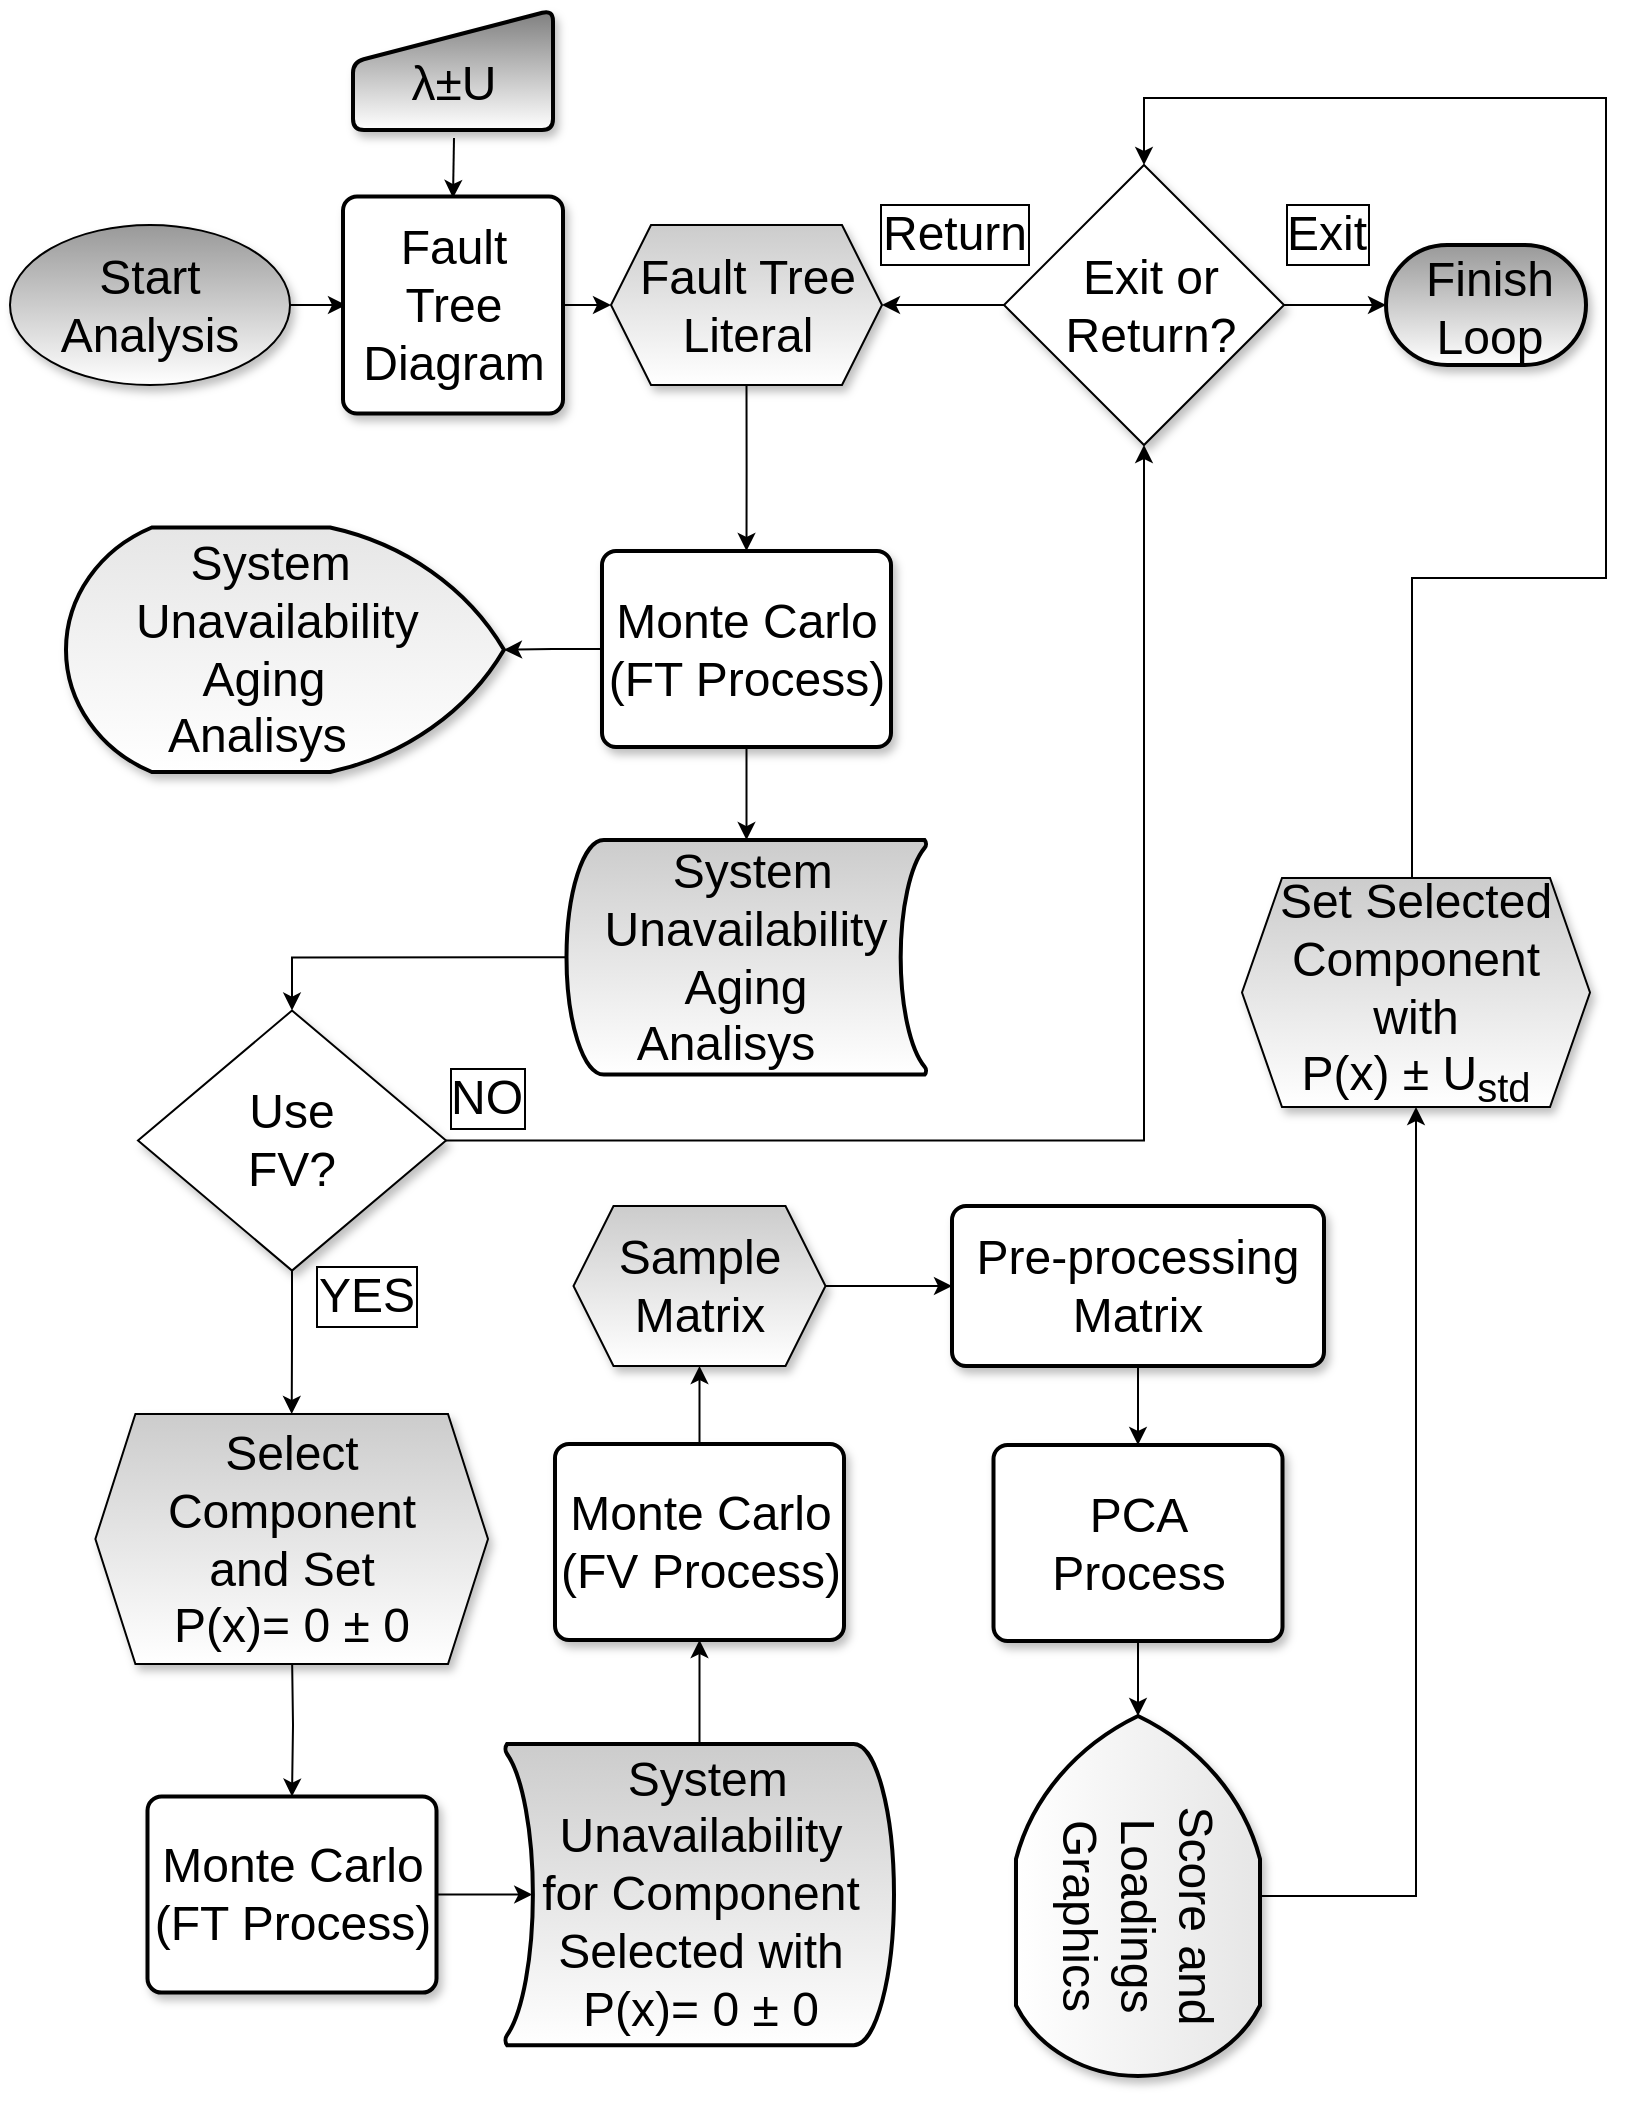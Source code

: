 <mxfile version="13.10.9"><diagram id="ciHa65B2Lc_Iv_j9AHBc" name="Page-1"><mxGraphModel dx="2310" dy="1910" grid="1" gridSize="10" guides="1" tooltips="1" connect="1" arrows="1" fold="1" page="1" pageScale="1" pageWidth="827" pageHeight="1169" math="0" shadow="0"><root><mxCell id="0"/><mxCell id="1" parent="0"/><mxCell id="8h_HGcMXvsaOyTs7ctww-1" style="edgeStyle=orthogonalEdgeStyle;rounded=0;orthogonalLoop=1;jettySize=auto;html=1;exitX=1;exitY=0.5;exitDx=0;exitDy=0;entryX=0;entryY=0.5;entryDx=0;entryDy=0;fontSize=20;" parent="1" source="8h_HGcMXvsaOyTs7ctww-2" edge="1"><mxGeometry relative="1" as="geometry"><mxPoint x="-650" y="-1016.5" as="targetPoint"/></mxGeometry></mxCell><mxCell id="8h_HGcMXvsaOyTs7ctww-2" value="Start Analysis" style="ellipse;whiteSpace=wrap;html=1;fontSize=24;fillColor=#999999;gradientColor=#ffffff;shadow=1;sketch=0;" parent="1" vertex="1"><mxGeometry x="-818" y="-1056.5" width="140" height="80" as="geometry"/></mxCell><mxCell id="8h_HGcMXvsaOyTs7ctww-3" style="edgeStyle=orthogonalEdgeStyle;rounded=0;orthogonalLoop=1;jettySize=auto;html=1;exitX=1;exitY=0.5;exitDx=0;exitDy=0;entryX=0;entryY=0.5;entryDx=0;entryDy=0;fontSize=20;" parent="1" target="8h_HGcMXvsaOyTs7ctww-5" edge="1"><mxGeometry relative="1" as="geometry"><mxPoint x="-543" y="-1016.5" as="sourcePoint"/></mxGeometry></mxCell><mxCell id="8h_HGcMXvsaOyTs7ctww-136" style="edgeStyle=orthogonalEdgeStyle;rounded=0;orthogonalLoop=1;jettySize=auto;html=1;exitX=0.5;exitY=1;exitDx=0;exitDy=0;" parent="1" source="8h_HGcMXvsaOyTs7ctww-5" target="8h_HGcMXvsaOyTs7ctww-31" edge="1"><mxGeometry relative="1" as="geometry"/></mxCell><mxCell id="8h_HGcMXvsaOyTs7ctww-5" value="Fault Tree Literal" style="shape=hexagon;perimeter=hexagonPerimeter2;whiteSpace=wrap;html=1;fixedSize=1;fontSize=24;fillColor=#CCCCCC;gradientColor=#ffffff;shadow=1;" parent="1" vertex="1"><mxGeometry x="-517.5" y="-1056.5" width="135.5" height="80" as="geometry"/></mxCell><mxCell id="8h_HGcMXvsaOyTs7ctww-6" value="Exit" style="edgeStyle=orthogonalEdgeStyle;rounded=0;orthogonalLoop=1;jettySize=auto;html=1;exitX=1;exitY=0.5;exitDx=0;exitDy=0;entryX=0;entryY=0.5;entryDx=0;entryDy=0;fontSize=24;labelPosition=center;verticalLabelPosition=top;align=center;verticalAlign=bottom;sketch=0;labelBorderColor=#000000;" parent="1" edge="1"><mxGeometry x="0.048" y="18" relative="1" as="geometry"><mxPoint x="-193" y="-1016.5" as="sourcePoint"/><mxPoint x="-130" y="-1016.5" as="targetPoint"/><mxPoint as="offset"/></mxGeometry></mxCell><mxCell id="8h_HGcMXvsaOyTs7ctww-7" value="Return" style="edgeStyle=orthogonalEdgeStyle;rounded=0;orthogonalLoop=1;jettySize=auto;html=1;exitX=0;exitY=0.5;exitDx=0;exitDy=0;entryX=1;entryY=0.5;entryDx=0;entryDy=0;fontSize=24;labelPosition=center;verticalLabelPosition=top;align=center;verticalAlign=bottom;labelBorderColor=#000000;" parent="1" source="8h_HGcMXvsaOyTs7ctww-8" target="8h_HGcMXvsaOyTs7ctww-5" edge="1"><mxGeometry x="-0.159" y="-18" relative="1" as="geometry"><mxPoint as="offset"/></mxGeometry></mxCell><mxCell id="8h_HGcMXvsaOyTs7ctww-8" value="Exit or Return?" style="rhombus;whiteSpace=wrap;html=1;fontSize=24;fillColor=#FFFFFF;shadow=1;spacingRight=-7;" parent="1" vertex="1"><mxGeometry x="-321" y="-1086.5" width="140" height="140" as="geometry"/></mxCell><mxCell id="8h_HGcMXvsaOyTs7ctww-9" style="edgeStyle=orthogonalEdgeStyle;rounded=0;orthogonalLoop=1;jettySize=auto;html=1;entryX=0.5;entryY=0;entryDx=0;entryDy=0;fontSize=20;" parent="1" edge="1"><mxGeometry relative="1" as="geometry"><mxPoint x="-596" y="-1100" as="sourcePoint"/><mxPoint x="-596.5" y="-1070" as="targetPoint"/></mxGeometry></mxCell><mxCell id="8h_HGcMXvsaOyTs7ctww-139" value="NO" style="edgeStyle=orthogonalEdgeStyle;rounded=0;orthogonalLoop=1;jettySize=auto;html=1;exitX=1;exitY=0.5;exitDx=0;exitDy=0;entryX=0.5;entryY=1;entryDx=0;entryDy=0;labelBorderColor=#000000;fontSize=24;" parent="1" source="8h_HGcMXvsaOyTs7ctww-12" target="8h_HGcMXvsaOyTs7ctww-8" edge="1"><mxGeometry x="-0.943" y="21" relative="1" as="geometry"><mxPoint as="offset"/></mxGeometry></mxCell><mxCell id="8h_HGcMXvsaOyTs7ctww-173" value="YES" style="edgeStyle=orthogonalEdgeStyle;rounded=0;orthogonalLoop=1;jettySize=auto;html=1;exitX=0.5;exitY=1;exitDx=0;exitDy=0;entryX=0.5;entryY=0;entryDx=0;entryDy=0;fontSize=24;labelBorderColor=#000000;" parent="1" source="8h_HGcMXvsaOyTs7ctww-12" target="8h_HGcMXvsaOyTs7ctww-14" edge="1"><mxGeometry x="-0.619" y="37" relative="1" as="geometry"><mxPoint y="-1" as="offset"/></mxGeometry></mxCell><mxCell id="8h_HGcMXvsaOyTs7ctww-12" value="&lt;div&gt;Use &lt;br&gt;&lt;/div&gt;&lt;div&gt;FV?&lt;/div&gt;" style="rhombus;whiteSpace=wrap;html=1;fontSize=24;fillColor=#FFFFFF;shadow=1;" parent="1" vertex="1"><mxGeometry x="-754" y="-663.7" width="154" height="130" as="geometry"/></mxCell><mxCell id="8h_HGcMXvsaOyTs7ctww-149" style="edgeStyle=orthogonalEdgeStyle;rounded=0;orthogonalLoop=1;jettySize=auto;html=1;exitX=0.5;exitY=1;exitDx=0;exitDy=0;entryX=0.5;entryY=0;entryDx=0;entryDy=0;fontSize=24;" parent="1" target="8h_HGcMXvsaOyTs7ctww-147" edge="1"><mxGeometry relative="1" as="geometry"><mxPoint x="-677" y="-343" as="sourcePoint"/></mxGeometry></mxCell><mxCell id="8h_HGcMXvsaOyTs7ctww-14" value="&lt;div&gt;Select Component &lt;br&gt;&lt;/div&gt;&lt;div&gt;and Set &lt;br&gt;&lt;/div&gt;&lt;div&gt;P(x)= 0&lt;span class=&quot;aCOpRe&quot;&gt;&lt;span&gt; ±&lt;/span&gt;&lt;/span&gt; 0&lt;/div&gt;" style="shape=hexagon;perimeter=hexagonPerimeter2;whiteSpace=wrap;html=1;fixedSize=1;fontSize=24;fillColor=#CCCCCC;gradientColor=#ffffff;shadow=1;sketch=0;rounded=0;" parent="1" vertex="1"><mxGeometry x="-775.3" y="-462" width="196.3" height="125" as="geometry"/></mxCell><mxCell id="8h_HGcMXvsaOyTs7ctww-15" value="Finish Loop" style="strokeWidth=2;html=1;shape=mxgraph.flowchart.terminator;whiteSpace=wrap;fillColor=#999999;fontSize=24;gradientColor=#ffffff;shadow=1;spacingBottom=-3;spacingRight=-4;" parent="1" vertex="1"><mxGeometry x="-130" y="-1046.5" width="100" height="60" as="geometry"/></mxCell><mxCell id="8h_HGcMXvsaOyTs7ctww-16" value="&lt;span class=&quot;aCOpRe&quot; style=&quot;font-size: 24px;&quot;&gt;&lt;span style=&quot;font-size: 24px;&quot;&gt;λ&lt;/span&gt;&lt;/span&gt;&lt;span class=&quot;aCOpRe&quot; style=&quot;font-size: 24px;&quot;&gt;&lt;span style=&quot;font-size: 24px;&quot;&gt;&lt;span class=&quot;aCOpRe&quot; style=&quot;font-size: 24px;&quot;&gt;&lt;span style=&quot;font-size: 24px;&quot;&gt;±&lt;/span&gt;&lt;/span&gt;U&lt;/span&gt;&lt;/span&gt;" style="html=1;strokeWidth=2;shape=manualInput;whiteSpace=wrap;rounded=1;size=26;arcSize=11;fillColor=#808080;fontSize=24;gradientColor=#ffffff;shadow=1;spacingBottom=-13;" parent="1" vertex="1"><mxGeometry x="-646.5" y="-1164" width="100" height="60" as="geometry"/></mxCell><mxCell id="8h_HGcMXvsaOyTs7ctww-17" value="Fault Tree Diagram" style="rounded=1;whiteSpace=wrap;html=1;absoluteArcSize=1;arcSize=14;strokeWidth=2;fillColor=#FFFFFF;fontSize=24;glass=0;shadow=1;" parent="1" vertex="1"><mxGeometry x="-651.5" y="-1070.75" width="110" height="108.5" as="geometry"/></mxCell><mxCell id="8h_HGcMXvsaOyTs7ctww-162" style="edgeStyle=orthogonalEdgeStyle;rounded=0;orthogonalLoop=1;jettySize=auto;html=1;exitX=1;exitY=0.5;exitDx=0;exitDy=0;entryX=0;entryY=0.5;entryDx=0;entryDy=0;fontSize=24;" parent="1" source="8h_HGcMXvsaOyTs7ctww-19" target="8h_HGcMXvsaOyTs7ctww-21" edge="1"><mxGeometry relative="1" as="geometry"/></mxCell><mxCell id="8h_HGcMXvsaOyTs7ctww-19" value="Sample Matrix" style="shape=hexagon;perimeter=hexagonPerimeter2;whiteSpace=wrap;html=1;fixedSize=1;fontSize=24;fillColor=#CCCCCC;gradientColor=#ffffff;shadow=1;" parent="1" vertex="1"><mxGeometry x="-536.25" y="-566" width="126" height="80" as="geometry"/></mxCell><mxCell id="8h_HGcMXvsaOyTs7ctww-169" style="edgeStyle=orthogonalEdgeStyle;rounded=0;orthogonalLoop=1;jettySize=auto;html=1;exitX=0.5;exitY=1;exitDx=0;exitDy=0;entryX=0.5;entryY=0;entryDx=0;entryDy=0;fontSize=24;" parent="1" source="8h_HGcMXvsaOyTs7ctww-21" target="8h_HGcMXvsaOyTs7ctww-168" edge="1"><mxGeometry relative="1" as="geometry"/></mxCell><mxCell id="8h_HGcMXvsaOyTs7ctww-21" value="&lt;div style=&quot;font-size: 24px&quot; align=&quot;center&quot;&gt;Pre-processing Matrix&lt;br&gt;&lt;/div&gt;" style="rounded=1;whiteSpace=wrap;html=1;absoluteArcSize=1;arcSize=14;strokeWidth=2;fillColor=#FFFFFF;fontSize=24;align=center;shadow=1;" parent="1" vertex="1"><mxGeometry x="-347" y="-566" width="186" height="80" as="geometry"/></mxCell><mxCell id="8h_HGcMXvsaOyTs7ctww-172" style="edgeStyle=orthogonalEdgeStyle;rounded=0;orthogonalLoop=1;jettySize=auto;html=1;exitX=0.5;exitY=0;exitDx=0;exitDy=0;exitPerimeter=0;entryX=0.5;entryY=1;entryDx=0;entryDy=0;fontSize=24;" parent="1" source="8h_HGcMXvsaOyTs7ctww-26" target="8h_HGcMXvsaOyTs7ctww-154" edge="1"><mxGeometry relative="1" as="geometry"/></mxCell><mxCell id="8h_HGcMXvsaOyTs7ctww-26" value="Score and Loadings Graphics" style="strokeWidth=2;html=1;shape=mxgraph.flowchart.display;whiteSpace=wrap;fillColor=#E6E6E6;fontSize=24;align=center;gradientColor=#ffffff;shadow=1;spacingRight=-19;rotation=90;" parent="1" vertex="1"><mxGeometry x="-344.0" y="-282" width="180" height="122" as="geometry"/></mxCell><mxCell id="8h_HGcMXvsaOyTs7ctww-134" style="edgeStyle=orthogonalEdgeStyle;rounded=0;orthogonalLoop=1;jettySize=auto;html=1;exitX=0.5;exitY=1;exitDx=0;exitDy=0;entryX=0.5;entryY=0;entryDx=0;entryDy=0;entryPerimeter=0;" parent="1" source="8h_HGcMXvsaOyTs7ctww-31" target="8h_HGcMXvsaOyTs7ctww-91" edge="1"><mxGeometry relative="1" as="geometry"/></mxCell><mxCell id="8h_HGcMXvsaOyTs7ctww-135" style="edgeStyle=orthogonalEdgeStyle;rounded=0;orthogonalLoop=1;jettySize=auto;html=1;exitX=0;exitY=0.5;exitDx=0;exitDy=0;entryX=0;entryY=0.5;entryDx=0;entryDy=0;entryPerimeter=0;" parent="1" source="8h_HGcMXvsaOyTs7ctww-31" target="8h_HGcMXvsaOyTs7ctww-132" edge="1"><mxGeometry relative="1" as="geometry"/></mxCell><mxCell id="8h_HGcMXvsaOyTs7ctww-31" value="Monte Carlo (FT Process)" style="rounded=1;whiteSpace=wrap;html=1;absoluteArcSize=1;arcSize=14;strokeWidth=2;fillColor=#FFFFFF;fontSize=24;shadow=1;" parent="1" vertex="1"><mxGeometry x="-522" y="-893.5" width="144.5" height="98" as="geometry"/></mxCell><mxCell id="8h_HGcMXvsaOyTs7ctww-138" style="edgeStyle=orthogonalEdgeStyle;rounded=0;orthogonalLoop=1;jettySize=auto;html=1;exitX=0;exitY=0.5;exitDx=0;exitDy=0;exitPerimeter=0;entryX=0.5;entryY=0;entryDx=0;entryDy=0;" parent="1" source="8h_HGcMXvsaOyTs7ctww-91" target="8h_HGcMXvsaOyTs7ctww-12" edge="1"><mxGeometry relative="1" as="geometry"/></mxCell><mxCell id="8h_HGcMXvsaOyTs7ctww-91" value="&lt;div style=&quot;font-size: 24px&quot;&gt;&amp;nbsp;System&lt;/div&gt;&lt;div style=&quot;font-size: 24px&quot;&gt;Unavailability&lt;/div&gt;&lt;div style=&quot;font-size: 24px&quot;&gt;Aging&lt;/div&gt;&lt;div style=&quot;font-size: 24px&quot;&gt;Analisys&amp;nbsp;&amp;nbsp;&amp;nbsp; &lt;br&gt;&lt;/div&gt;" style="strokeWidth=2;html=1;shape=mxgraph.flowchart.stored_data;whiteSpace=wrap;fillColor=#CCCCCC;gradientColor=#ffffff;" parent="1" vertex="1"><mxGeometry x="-539.75" y="-748.95" width="180" height="117.25" as="geometry"/></mxCell><mxCell id="8h_HGcMXvsaOyTs7ctww-152" style="edgeStyle=orthogonalEdgeStyle;rounded=0;orthogonalLoop=1;jettySize=auto;html=1;exitX=0.5;exitY=0;exitDx=0;exitDy=0;exitPerimeter=0;entryX=0.5;entryY=1;entryDx=0;entryDy=0;fontSize=24;" parent="1" source="8h_HGcMXvsaOyTs7ctww-96" target="8h_HGcMXvsaOyTs7ctww-146" edge="1"><mxGeometry relative="1" as="geometry"/></mxCell><mxCell id="8h_HGcMXvsaOyTs7ctww-96" value="&lt;div style=&quot;font-size: 24px&quot;&gt;&amp;nbsp;System Unavailability &lt;br style=&quot;font-size: 24px&quot;&gt;&lt;/div&gt;&lt;div style=&quot;font-size: 24px&quot;&gt;for Component Selected with P(x)= 0&lt;span class=&quot;aCOpRe&quot;&gt;&lt;span&gt; ±&lt;/span&gt;&lt;/span&gt; 0&lt;/div&gt;" style="strokeWidth=2;html=1;shape=mxgraph.flowchart.stored_data;whiteSpace=wrap;flipH=1;rotation=0;fillColor=#CCCCCC;gradientColor=#ffffff;" parent="1" vertex="1"><mxGeometry x="-570.5" y="-297" width="194.5" height="150.6" as="geometry"/></mxCell><mxCell id="8h_HGcMXvsaOyTs7ctww-132" value="&lt;div style=&quot;font-size: 24px&quot;&gt;&amp;nbsp;System&amp;nbsp;&amp;nbsp;&amp;nbsp;&amp;nbsp;&amp;nbsp;&amp;nbsp; &lt;br&gt;&lt;/div&gt;&lt;div style=&quot;font-size: 24px&quot;&gt;Unavailability&amp;nbsp;&amp;nbsp;&amp;nbsp;&amp;nbsp; &lt;br&gt;&lt;/div&gt;&lt;div style=&quot;font-size: 24px&quot;&gt;&amp;nbsp;Aging &amp;nbsp; &amp;nbsp;&amp;nbsp;&amp;nbsp;&amp;nbsp; &lt;br&gt;&lt;/div&gt;&lt;div style=&quot;font-size: 24px&quot;&gt;Analisys &amp;nbsp; &amp;nbsp; &amp;nbsp;&amp;nbsp; &lt;br&gt;&lt;/div&gt;" style="strokeWidth=2;html=1;shape=mxgraph.flowchart.display;whiteSpace=wrap;fillColor=#E6E6E6;fontSize=24;align=center;gradientColor=#ffffff;shadow=1;spacingRight=-19;rotation=0;flipH=1;" parent="1" vertex="1"><mxGeometry x="-790" y="-905.25" width="219" height="122.25" as="geometry"/></mxCell><mxCell id="8h_HGcMXvsaOyTs7ctww-160" style="edgeStyle=orthogonalEdgeStyle;rounded=0;orthogonalLoop=1;jettySize=auto;html=1;exitX=0.5;exitY=0;exitDx=0;exitDy=0;entryX=0.5;entryY=1;entryDx=0;entryDy=0;fontSize=24;" parent="1" source="8h_HGcMXvsaOyTs7ctww-146" target="8h_HGcMXvsaOyTs7ctww-19" edge="1"><mxGeometry relative="1" as="geometry"/></mxCell><mxCell id="8h_HGcMXvsaOyTs7ctww-146" value="Monte Carlo (FV Process)" style="rounded=1;whiteSpace=wrap;html=1;absoluteArcSize=1;arcSize=14;strokeWidth=2;fillColor=#FFFFFF;fontSize=24;shadow=1;" parent="1" vertex="1"><mxGeometry x="-545.5" y="-447" width="144.5" height="98" as="geometry"/></mxCell><mxCell id="8h_HGcMXvsaOyTs7ctww-150" style="edgeStyle=orthogonalEdgeStyle;rounded=0;orthogonalLoop=1;jettySize=auto;html=1;exitX=1;exitY=0.5;exitDx=0;exitDy=0;entryX=0.93;entryY=0.5;entryDx=0;entryDy=0;entryPerimeter=0;fontSize=24;" parent="1" source="8h_HGcMXvsaOyTs7ctww-147" target="8h_HGcMXvsaOyTs7ctww-96" edge="1"><mxGeometry relative="1" as="geometry"/></mxCell><mxCell id="8h_HGcMXvsaOyTs7ctww-147" value="Monte Carlo (FT Process)" style="rounded=1;whiteSpace=wrap;html=1;absoluteArcSize=1;arcSize=14;strokeWidth=2;fillColor=#FFFFFF;fontSize=24;shadow=1;" parent="1" vertex="1"><mxGeometry x="-749.25" y="-270.7" width="144.5" height="98" as="geometry"/></mxCell><mxCell id="8h_HGcMXvsaOyTs7ctww-166" style="edgeStyle=orthogonalEdgeStyle;rounded=0;orthogonalLoop=1;jettySize=auto;html=1;exitX=0.5;exitY=0;exitDx=0;exitDy=0;fontSize=24;entryX=0.5;entryY=0;entryDx=0;entryDy=0;" parent="1" source="8h_HGcMXvsaOyTs7ctww-154" target="8h_HGcMXvsaOyTs7ctww-8" edge="1"><mxGeometry relative="1" as="geometry"><mxPoint x="-250" y="-1090" as="targetPoint"/><Array as="points"><mxPoint x="-117" y="-880"/><mxPoint x="-20" y="-880"/><mxPoint x="-20" y="-1120"/><mxPoint x="-251" y="-1120"/></Array></mxGeometry></mxCell><mxCell id="8h_HGcMXvsaOyTs7ctww-154" value="&lt;div&gt;Set Selected Component &lt;br&gt;&lt;/div&gt;&lt;div&gt;with&lt;br&gt;&lt;/div&gt;&lt;div&gt;P(x) &lt;span class=&quot;aCOpRe&quot;&gt;&lt;span&gt;± U&lt;sub&gt;std&lt;/sub&gt;&lt;br&gt;&lt;/span&gt;&lt;/span&gt;&lt;/div&gt;" style="shape=hexagon;perimeter=hexagonPerimeter2;whiteSpace=wrap;html=1;fixedSize=1;fontSize=24;fillColor=#CCCCCC;gradientColor=#ffffff;shadow=1;sketch=0;rounded=0;rotation=0;" parent="1" vertex="1"><mxGeometry x="-202" y="-730" width="174" height="114.5" as="geometry"/></mxCell><mxCell id="8h_HGcMXvsaOyTs7ctww-171" style="edgeStyle=orthogonalEdgeStyle;rounded=0;orthogonalLoop=1;jettySize=auto;html=1;exitX=0.5;exitY=1;exitDx=0;exitDy=0;entryX=0;entryY=0.5;entryDx=0;entryDy=0;entryPerimeter=0;fontSize=24;" parent="1" source="8h_HGcMXvsaOyTs7ctww-168" target="8h_HGcMXvsaOyTs7ctww-26" edge="1"><mxGeometry relative="1" as="geometry"/></mxCell><mxCell id="8h_HGcMXvsaOyTs7ctww-168" value="&lt;div&gt;PCA&lt;/div&gt;&lt;div&gt; Process&lt;/div&gt;" style="rounded=1;whiteSpace=wrap;html=1;absoluteArcSize=1;arcSize=14;strokeWidth=2;fillColor=#FFFFFF;fontSize=24;shadow=1;" parent="1" vertex="1"><mxGeometry x="-326.25" y="-446.5" width="144.5" height="98" as="geometry"/></mxCell></root></mxGraphModel></diagram></mxfile>